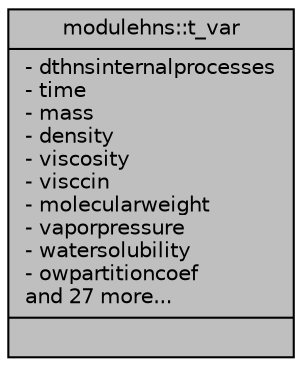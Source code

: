 digraph "modulehns::t_var"
{
 // LATEX_PDF_SIZE
  edge [fontname="Helvetica",fontsize="10",labelfontname="Helvetica",labelfontsize="10"];
  node [fontname="Helvetica",fontsize="10",shape=record];
  Node1 [label="{modulehns::t_var\n|- dthnsinternalprocesses\l- time\l- mass\l- density\l- viscosity\l- visccin\l- molecularweight\l- vaporpressure\l- watersolubility\l- owpartitioncoef\land 27 more...\l|}",height=0.2,width=0.4,color="black", fillcolor="grey75", style="filled", fontcolor="black",tooltip=" "];
}
